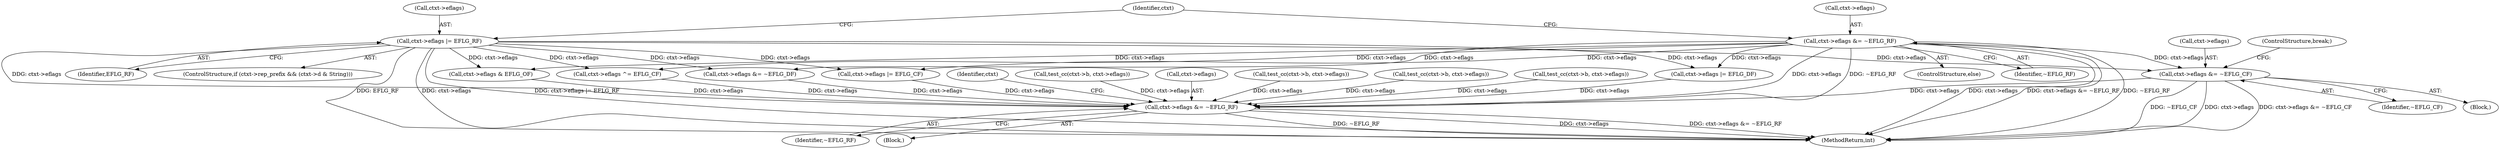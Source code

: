 digraph "0_linux_234f3ce485d54017f15cf5e0699cff4100121601_8@pointer" {
"1000959" [label="(Call,ctxt->eflags &= ~EFLG_CF)"];
"1000699" [label="(Call,ctxt->eflags &= ~EFLG_RF)"];
"1000693" [label="(Call,ctxt->eflags |= EFLG_RF)"];
"1001181" [label="(Call,ctxt->eflags &= ~EFLG_RF)"];
"1001188" [label="(Identifier,ctxt)"];
"1001474" [label="(MethodReturn,int)"];
"1000789" [label="(Call,test_cc(ctxt->b, ctxt->eflags))"];
"1000699" [label="(Call,ctxt->eflags &= ~EFLG_RF)"];
"1001182" [label="(Call,ctxt->eflags)"];
"1000959" [label="(Call,ctxt->eflags &= ~EFLG_CF)"];
"1000960" [label="(Call,ctxt->eflags)"];
"1000963" [label="(Identifier,~EFLG_CF)"];
"1000693" [label="(Call,ctxt->eflags |= EFLG_RF)"];
"1000973" [label="(Call,ctxt->eflags &= ~EFLG_DF)"];
"1000964" [label="(ControlStructure,break;)"];
"1000980" [label="(Call,ctxt->eflags |= EFLG_DF)"];
"1000919" [label="(Call,ctxt->eflags & EFLG_OF)"];
"1001274" [label="(Call,test_cc(ctxt->b, ctxt->eflags))"];
"1001337" [label="(Call,test_cc(ctxt->b, ctxt->eflags))"];
"1001181" [label="(Call,ctxt->eflags &= ~EFLG_RF)"];
"1000764" [label="(Block,)"];
"1001315" [label="(Call,test_cc(ctxt->b, ctxt->eflags))"];
"1000697" [label="(Identifier,EFLG_RF)"];
"1001185" [label="(Identifier,~EFLG_RF)"];
"1000694" [label="(Call,ctxt->eflags)"];
"1000698" [label="(ControlStructure,else)"];
"1001098" [label="(Block,)"];
"1000703" [label="(Identifier,~EFLG_RF)"];
"1000706" [label="(Identifier,ctxt)"];
"1000952" [label="(Call,ctxt->eflags ^= EFLG_CF)"];
"1000966" [label="(Call,ctxt->eflags |= EFLG_CF)"];
"1000700" [label="(Call,ctxt->eflags)"];
"1000683" [label="(ControlStructure,if (ctxt->rep_prefix && (ctxt->d & String)))"];
"1000959" -> "1000764"  [label="AST: "];
"1000959" -> "1000963"  [label="CFG: "];
"1000960" -> "1000959"  [label="AST: "];
"1000963" -> "1000959"  [label="AST: "];
"1000964" -> "1000959"  [label="CFG: "];
"1000959" -> "1001474"  [label="DDG: ~EFLG_CF"];
"1000959" -> "1001474"  [label="DDG: ctxt->eflags"];
"1000959" -> "1001474"  [label="DDG: ctxt->eflags &= ~EFLG_CF"];
"1000699" -> "1000959"  [label="DDG: ctxt->eflags"];
"1000693" -> "1000959"  [label="DDG: ctxt->eflags"];
"1000959" -> "1001181"  [label="DDG: ctxt->eflags"];
"1000699" -> "1000698"  [label="AST: "];
"1000699" -> "1000703"  [label="CFG: "];
"1000700" -> "1000699"  [label="AST: "];
"1000703" -> "1000699"  [label="AST: "];
"1000706" -> "1000699"  [label="CFG: "];
"1000699" -> "1001474"  [label="DDG: ctxt->eflags"];
"1000699" -> "1001474"  [label="DDG: ctxt->eflags &= ~EFLG_RF"];
"1000699" -> "1001474"  [label="DDG: ~EFLG_RF"];
"1000699" -> "1000919"  [label="DDG: ctxt->eflags"];
"1000699" -> "1000952"  [label="DDG: ctxt->eflags"];
"1000699" -> "1000966"  [label="DDG: ctxt->eflags"];
"1000699" -> "1000973"  [label="DDG: ctxt->eflags"];
"1000699" -> "1000980"  [label="DDG: ctxt->eflags"];
"1000699" -> "1001181"  [label="DDG: ctxt->eflags"];
"1000699" -> "1001181"  [label="DDG: ~EFLG_RF"];
"1000693" -> "1000683"  [label="AST: "];
"1000693" -> "1000697"  [label="CFG: "];
"1000694" -> "1000693"  [label="AST: "];
"1000697" -> "1000693"  [label="AST: "];
"1000706" -> "1000693"  [label="CFG: "];
"1000693" -> "1001474"  [label="DDG: ctxt->eflags |= EFLG_RF"];
"1000693" -> "1001474"  [label="DDG: EFLG_RF"];
"1000693" -> "1001474"  [label="DDG: ctxt->eflags"];
"1000693" -> "1000919"  [label="DDG: ctxt->eflags"];
"1000693" -> "1000952"  [label="DDG: ctxt->eflags"];
"1000693" -> "1000966"  [label="DDG: ctxt->eflags"];
"1000693" -> "1000973"  [label="DDG: ctxt->eflags"];
"1000693" -> "1000980"  [label="DDG: ctxt->eflags"];
"1000693" -> "1001181"  [label="DDG: ctxt->eflags"];
"1001181" -> "1001098"  [label="AST: "];
"1001181" -> "1001185"  [label="CFG: "];
"1001182" -> "1001181"  [label="AST: "];
"1001185" -> "1001181"  [label="AST: "];
"1001188" -> "1001181"  [label="CFG: "];
"1001181" -> "1001474"  [label="DDG: ~EFLG_RF"];
"1001181" -> "1001474"  [label="DDG: ctxt->eflags"];
"1001181" -> "1001474"  [label="DDG: ctxt->eflags &= ~EFLG_RF"];
"1000919" -> "1001181"  [label="DDG: ctxt->eflags"];
"1000952" -> "1001181"  [label="DDG: ctxt->eflags"];
"1000966" -> "1001181"  [label="DDG: ctxt->eflags"];
"1001315" -> "1001181"  [label="DDG: ctxt->eflags"];
"1001274" -> "1001181"  [label="DDG: ctxt->eflags"];
"1000789" -> "1001181"  [label="DDG: ctxt->eflags"];
"1000980" -> "1001181"  [label="DDG: ctxt->eflags"];
"1001337" -> "1001181"  [label="DDG: ctxt->eflags"];
"1000973" -> "1001181"  [label="DDG: ctxt->eflags"];
}
